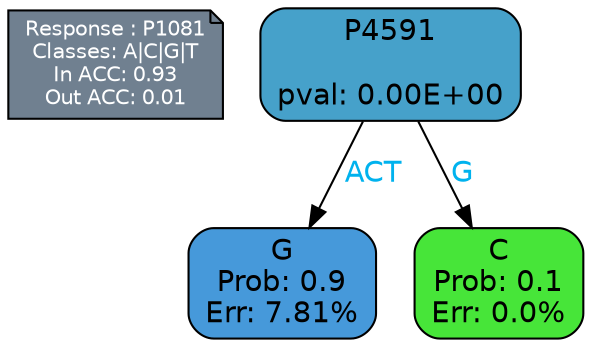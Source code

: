 digraph Tree {
node [shape=box, style="filled, rounded", color="black", fontname=helvetica] ;
graph [ranksep=equally, splines=polylines, bgcolor=transparent, dpi=600] ;
edge [fontname=helvetica] ;
LEGEND [label="Response : P1081
Classes: A|C|G|T
In ACC: 0.93
Out ACC: 0.01
",shape=note,align=left,style=filled,fillcolor="slategray",fontcolor="white",fontsize=10];1 [label="P4591

pval: 0.00E+00", fillcolor="#46a1ca"] ;
2 [label="G
Prob: 0.9
Err: 7.81%", fillcolor="#4699da"] ;
3 [label="C
Prob: 0.1
Err: 0.0%", fillcolor="#47e539"] ;
1 -> 2 [label="ACT",fontcolor=deepskyblue2] ;
1 -> 3 [label="G",fontcolor=deepskyblue2] ;
{rank = same; 2;3;}{rank = same; LEGEND;1;}}